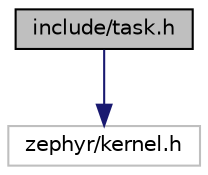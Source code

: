 digraph "include/task.h"
{
 // LATEX_PDF_SIZE
  edge [fontname="Helvetica",fontsize="10",labelfontname="Helvetica",labelfontsize="10"];
  node [fontname="Helvetica",fontsize="10",shape=record];
  Node1 [label="include/task.h",height=0.2,width=0.4,color="black", fillcolor="grey75", style="filled", fontcolor="black",tooltip="Definição da RTDB (Real-Time DataBase) e funções utilitárias para tasks."];
  Node1 -> Node2 [color="midnightblue",fontsize="10",style="solid"];
  Node2 [label="zephyr/kernel.h",height=0.2,width=0.4,color="grey75", fillcolor="white", style="filled",tooltip=" "];
}
